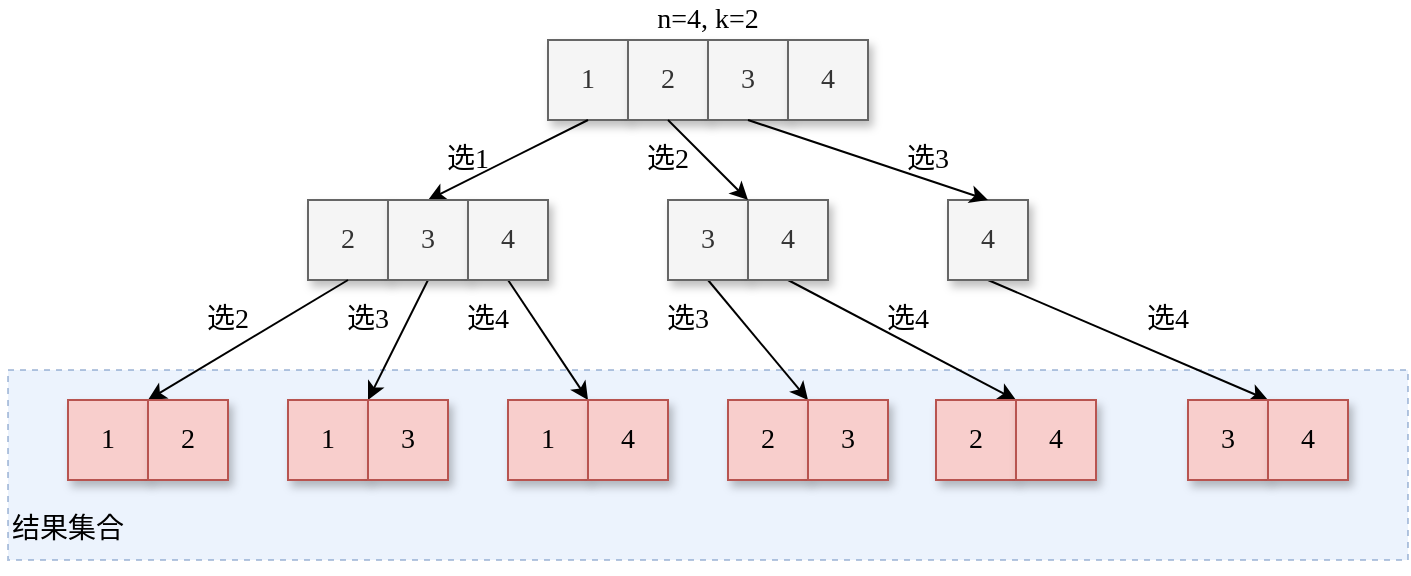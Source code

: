 <mxfile version="16.5.2" type="github">
  <diagram id="FwDB8a5TnerBLesVIJ4h" name="第 1 页">
    <mxGraphModel dx="1422" dy="762" grid="1" gridSize="10" guides="1" tooltips="1" connect="1" arrows="1" fold="1" page="1" pageScale="1" pageWidth="827" pageHeight="1169" background="#ffffff" math="0" shadow="0">
      <root>
        <mxCell id="0" />
        <mxCell id="1" parent="0" />
        <mxCell id="h1wrurm3pnkJPPi2ohvz-44" value="" style="rounded=0;whiteSpace=wrap;html=1;shadow=0;fontFamily=Comic Sans MS;fontSize=14;opacity=50;fillColor=#dae8fc;strokeColor=#6c8ebf;dashed=1;" vertex="1" parent="1">
          <mxGeometry x="70" y="245" width="700" height="95" as="geometry" />
        </mxCell>
        <mxCell id="h1wrurm3pnkJPPi2ohvz-1" value="&lt;font style=&quot;font-size: 14px&quot; face=&quot;Comic Sans MS&quot;&gt;1&lt;/font&gt;" style="rounded=0;whiteSpace=wrap;html=1;fillColor=#f5f5f5;fontColor=#333333;strokeColor=#666666;shadow=1;" vertex="1" parent="1">
          <mxGeometry x="340" y="80" width="40" height="40" as="geometry" />
        </mxCell>
        <mxCell id="h1wrurm3pnkJPPi2ohvz-2" value="&lt;font style=&quot;font-size: 14px&quot; face=&quot;Comic Sans MS&quot;&gt;2&lt;/font&gt;" style="rounded=0;whiteSpace=wrap;html=1;fillColor=#f5f5f5;fontColor=#333333;strokeColor=#666666;shadow=1;" vertex="1" parent="1">
          <mxGeometry x="380" y="80" width="40" height="40" as="geometry" />
        </mxCell>
        <mxCell id="h1wrurm3pnkJPPi2ohvz-3" value="&lt;font style=&quot;font-size: 14px&quot; face=&quot;Comic Sans MS&quot;&gt;3&lt;/font&gt;" style="rounded=0;whiteSpace=wrap;html=1;fillColor=#f5f5f5;fontColor=#333333;strokeColor=#666666;shadow=1;" vertex="1" parent="1">
          <mxGeometry x="420" y="80" width="40" height="40" as="geometry" />
        </mxCell>
        <mxCell id="h1wrurm3pnkJPPi2ohvz-4" value="&lt;font style=&quot;font-size: 14px&quot; face=&quot;Comic Sans MS&quot;&gt;4&lt;/font&gt;" style="rounded=0;whiteSpace=wrap;html=1;fillColor=#f5f5f5;fontColor=#333333;strokeColor=#666666;shadow=1;" vertex="1" parent="1">
          <mxGeometry x="460" y="80" width="40" height="40" as="geometry" />
        </mxCell>
        <mxCell id="h1wrurm3pnkJPPi2ohvz-5" value="" style="endArrow=classic;html=1;rounded=0;fontFamily=Comic Sans MS;fontSize=14;exitX=0.5;exitY=1;exitDx=0;exitDy=0;entryX=0.5;entryY=0;entryDx=0;entryDy=0;" edge="1" parent="1" source="h1wrurm3pnkJPPi2ohvz-1" target="h1wrurm3pnkJPPi2ohvz-7">
          <mxGeometry width="50" height="50" relative="1" as="geometry">
            <mxPoint x="410" y="250" as="sourcePoint" />
            <mxPoint x="300" y="160" as="targetPoint" />
          </mxGeometry>
        </mxCell>
        <mxCell id="h1wrurm3pnkJPPi2ohvz-6" value="&lt;font style=&quot;font-size: 14px&quot; face=&quot;Comic Sans MS&quot;&gt;2&lt;/font&gt;" style="rounded=0;whiteSpace=wrap;html=1;fillColor=#f5f5f5;fontColor=#333333;strokeColor=#666666;shadow=1;" vertex="1" parent="1">
          <mxGeometry x="220" y="160" width="40" height="40" as="geometry" />
        </mxCell>
        <mxCell id="h1wrurm3pnkJPPi2ohvz-19" style="rounded=0;orthogonalLoop=1;jettySize=auto;html=1;exitX=0.5;exitY=1;exitDx=0;exitDy=0;entryX=0;entryY=0;entryDx=0;entryDy=0;fontFamily=Comic Sans MS;fontSize=14;" edge="1" parent="1" source="h1wrurm3pnkJPPi2ohvz-7" target="h1wrurm3pnkJPPi2ohvz-18">
          <mxGeometry relative="1" as="geometry">
            <mxPoint x="340" y="200" as="sourcePoint" />
          </mxGeometry>
        </mxCell>
        <mxCell id="h1wrurm3pnkJPPi2ohvz-7" value="&lt;font style=&quot;font-size: 14px&quot; face=&quot;Comic Sans MS&quot;&gt;3&lt;/font&gt;" style="rounded=0;whiteSpace=wrap;html=1;fillColor=#f5f5f5;fontColor=#333333;strokeColor=#666666;shadow=1;" vertex="1" parent="1">
          <mxGeometry x="260" y="160" width="40" height="40" as="geometry" />
        </mxCell>
        <mxCell id="h1wrurm3pnkJPPi2ohvz-22" style="edgeStyle=none;rounded=0;orthogonalLoop=1;jettySize=auto;html=1;exitX=0.5;exitY=1;exitDx=0;exitDy=0;entryX=0;entryY=0;entryDx=0;entryDy=0;fontFamily=Comic Sans MS;fontSize=14;" edge="1" parent="1" source="h1wrurm3pnkJPPi2ohvz-8" target="h1wrurm3pnkJPPi2ohvz-21">
          <mxGeometry relative="1" as="geometry">
            <mxPoint x="380" y="200" as="sourcePoint" />
          </mxGeometry>
        </mxCell>
        <mxCell id="h1wrurm3pnkJPPi2ohvz-8" value="&lt;font style=&quot;font-size: 14px&quot; face=&quot;Comic Sans MS&quot;&gt;4&lt;/font&gt;" style="rounded=0;whiteSpace=wrap;html=1;fillColor=#f5f5f5;fontColor=#333333;strokeColor=#666666;shadow=1;" vertex="1" parent="1">
          <mxGeometry x="300" y="160" width="40" height="40" as="geometry" />
        </mxCell>
        <mxCell id="h1wrurm3pnkJPPi2ohvz-27" style="edgeStyle=none;rounded=0;orthogonalLoop=1;jettySize=auto;html=1;exitX=0.5;exitY=1;exitDx=0;exitDy=0;entryX=0;entryY=0;entryDx=0;entryDy=0;fontFamily=Comic Sans MS;fontSize=14;" edge="1" parent="1" source="h1wrurm3pnkJPPi2ohvz-9" target="h1wrurm3pnkJPPi2ohvz-24">
          <mxGeometry relative="1" as="geometry">
            <mxPoint x="480" y="200" as="sourcePoint" />
          </mxGeometry>
        </mxCell>
        <mxCell id="h1wrurm3pnkJPPi2ohvz-9" value="&lt;font style=&quot;font-size: 14px&quot; face=&quot;Comic Sans MS&quot;&gt;3&lt;/font&gt;" style="rounded=0;whiteSpace=wrap;html=1;fillColor=#f5f5f5;fontColor=#333333;strokeColor=#666666;shadow=1;" vertex="1" parent="1">
          <mxGeometry x="400" y="160" width="40" height="40" as="geometry" />
        </mxCell>
        <mxCell id="h1wrurm3pnkJPPi2ohvz-28" style="edgeStyle=none;rounded=0;orthogonalLoop=1;jettySize=auto;html=1;exitX=0.5;exitY=1;exitDx=0;exitDy=0;entryX=1;entryY=0;entryDx=0;entryDy=0;fontFamily=Comic Sans MS;fontSize=14;" edge="1" parent="1" source="h1wrurm3pnkJPPi2ohvz-10" target="h1wrurm3pnkJPPi2ohvz-25">
          <mxGeometry relative="1" as="geometry">
            <mxPoint x="520" y="200" as="sourcePoint" />
          </mxGeometry>
        </mxCell>
        <mxCell id="h1wrurm3pnkJPPi2ohvz-10" value="&lt;font style=&quot;font-size: 14px&quot; face=&quot;Comic Sans MS&quot;&gt;4&lt;/font&gt;" style="rounded=0;whiteSpace=wrap;html=1;fillColor=#f5f5f5;fontColor=#333333;strokeColor=#666666;shadow=1;" vertex="1" parent="1">
          <mxGeometry x="440" y="160" width="40" height="40" as="geometry" />
        </mxCell>
        <mxCell id="h1wrurm3pnkJPPi2ohvz-31" style="edgeStyle=none;rounded=0;orthogonalLoop=1;jettySize=auto;html=1;exitX=0.5;exitY=1;exitDx=0;exitDy=0;entryX=0;entryY=0;entryDx=0;entryDy=0;fontFamily=Comic Sans MS;fontSize=14;" edge="1" parent="1" source="h1wrurm3pnkJPPi2ohvz-11" target="h1wrurm3pnkJPPi2ohvz-30">
          <mxGeometry relative="1" as="geometry">
            <mxPoint x="620" y="200" as="sourcePoint" />
          </mxGeometry>
        </mxCell>
        <mxCell id="h1wrurm3pnkJPPi2ohvz-11" value="&lt;font style=&quot;font-size: 14px&quot; face=&quot;Comic Sans MS&quot;&gt;4&lt;/font&gt;" style="rounded=0;whiteSpace=wrap;html=1;fillColor=#f5f5f5;fontColor=#333333;strokeColor=#666666;shadow=1;" vertex="1" parent="1">
          <mxGeometry x="540" y="160" width="40" height="40" as="geometry" />
        </mxCell>
        <mxCell id="h1wrurm3pnkJPPi2ohvz-12" value="" style="endArrow=classic;html=1;rounded=0;fontFamily=Comic Sans MS;fontSize=14;exitX=0.5;exitY=1;exitDx=0;exitDy=0;entryX=1;entryY=0;entryDx=0;entryDy=0;" edge="1" parent="1" source="h1wrurm3pnkJPPi2ohvz-2" target="h1wrurm3pnkJPPi2ohvz-9">
          <mxGeometry width="50" height="50" relative="1" as="geometry">
            <mxPoint x="370" y="130" as="sourcePoint" />
            <mxPoint x="290" y="170" as="targetPoint" />
          </mxGeometry>
        </mxCell>
        <mxCell id="h1wrurm3pnkJPPi2ohvz-13" value="" style="endArrow=classic;html=1;rounded=0;fontFamily=Comic Sans MS;fontSize=14;exitX=0.5;exitY=1;exitDx=0;exitDy=0;entryX=0.5;entryY=0;entryDx=0;entryDy=0;" edge="1" parent="1" source="h1wrurm3pnkJPPi2ohvz-3" target="h1wrurm3pnkJPPi2ohvz-11">
          <mxGeometry width="50" height="50" relative="1" as="geometry">
            <mxPoint x="410" y="130" as="sourcePoint" />
            <mxPoint x="430" y="170" as="targetPoint" />
          </mxGeometry>
        </mxCell>
        <mxCell id="h1wrurm3pnkJPPi2ohvz-14" value="" style="endArrow=classic;html=1;rounded=0;fontFamily=Comic Sans MS;fontSize=14;exitX=0.5;exitY=1;exitDx=0;exitDy=0;entryX=0;entryY=0;entryDx=0;entryDy=0;" edge="1" parent="1" source="h1wrurm3pnkJPPi2ohvz-6" target="h1wrurm3pnkJPPi2ohvz-16">
          <mxGeometry width="50" height="50" relative="1" as="geometry">
            <mxPoint x="300" y="200" as="sourcePoint" />
            <mxPoint x="280" y="240" as="targetPoint" />
          </mxGeometry>
        </mxCell>
        <mxCell id="h1wrurm3pnkJPPi2ohvz-15" value="&lt;font style=&quot;font-size: 14px&quot; face=&quot;Comic Sans MS&quot;&gt;1&lt;/font&gt;" style="rounded=0;whiteSpace=wrap;html=1;fillColor=#f8cecc;strokeColor=#b85450;shadow=1;" vertex="1" parent="1">
          <mxGeometry x="100" y="260" width="40" height="40" as="geometry" />
        </mxCell>
        <mxCell id="h1wrurm3pnkJPPi2ohvz-16" value="&lt;font style=&quot;font-size: 14px&quot; face=&quot;Comic Sans MS&quot;&gt;2&lt;/font&gt;" style="rounded=0;whiteSpace=wrap;html=1;fillColor=#f8cecc;strokeColor=#b85450;shadow=1;" vertex="1" parent="1">
          <mxGeometry x="140" y="260" width="40" height="40" as="geometry" />
        </mxCell>
        <mxCell id="h1wrurm3pnkJPPi2ohvz-17" value="&lt;font style=&quot;font-size: 14px&quot; face=&quot;Comic Sans MS&quot;&gt;1&lt;/font&gt;" style="rounded=0;whiteSpace=wrap;html=1;fillColor=#f8cecc;strokeColor=#b85450;shadow=1;" vertex="1" parent="1">
          <mxGeometry x="210" y="260" width="40" height="40" as="geometry" />
        </mxCell>
        <mxCell id="h1wrurm3pnkJPPi2ohvz-18" value="&lt;font style=&quot;font-size: 14px&quot; face=&quot;Comic Sans MS&quot;&gt;3&lt;/font&gt;" style="rounded=0;whiteSpace=wrap;html=1;fillColor=#f8cecc;strokeColor=#b85450;shadow=1;" vertex="1" parent="1">
          <mxGeometry x="250" y="260" width="40" height="40" as="geometry" />
        </mxCell>
        <mxCell id="h1wrurm3pnkJPPi2ohvz-20" value="&lt;font style=&quot;font-size: 14px&quot; face=&quot;Comic Sans MS&quot;&gt;1&lt;/font&gt;" style="rounded=0;whiteSpace=wrap;html=1;fillColor=#f8cecc;strokeColor=#b85450;shadow=1;" vertex="1" parent="1">
          <mxGeometry x="320" y="260" width="40" height="40" as="geometry" />
        </mxCell>
        <mxCell id="h1wrurm3pnkJPPi2ohvz-21" value="&lt;font style=&quot;font-size: 14px&quot; face=&quot;Comic Sans MS&quot;&gt;4&lt;/font&gt;" style="rounded=0;whiteSpace=wrap;html=1;fillColor=#f8cecc;strokeColor=#b85450;shadow=1;" vertex="1" parent="1">
          <mxGeometry x="360" y="260" width="40" height="40" as="geometry" />
        </mxCell>
        <mxCell id="h1wrurm3pnkJPPi2ohvz-23" value="&lt;font style=&quot;font-size: 14px&quot; face=&quot;Comic Sans MS&quot;&gt;2&lt;/font&gt;" style="rounded=0;whiteSpace=wrap;html=1;fillColor=#f8cecc;strokeColor=#b85450;shadow=1;" vertex="1" parent="1">
          <mxGeometry x="430" y="260" width="40" height="40" as="geometry" />
        </mxCell>
        <mxCell id="h1wrurm3pnkJPPi2ohvz-24" value="&lt;font style=&quot;font-size: 14px&quot; face=&quot;Comic Sans MS&quot;&gt;3&lt;/font&gt;" style="rounded=0;whiteSpace=wrap;html=1;fillColor=#f8cecc;strokeColor=#b85450;shadow=1;" vertex="1" parent="1">
          <mxGeometry x="470" y="260" width="40" height="40" as="geometry" />
        </mxCell>
        <mxCell id="h1wrurm3pnkJPPi2ohvz-25" value="&lt;font style=&quot;font-size: 14px&quot; face=&quot;Comic Sans MS&quot;&gt;2&lt;/font&gt;" style="rounded=0;whiteSpace=wrap;html=1;fillColor=#f8cecc;strokeColor=#b85450;shadow=1;" vertex="1" parent="1">
          <mxGeometry x="534" y="260" width="40" height="40" as="geometry" />
        </mxCell>
        <mxCell id="h1wrurm3pnkJPPi2ohvz-26" value="&lt;font style=&quot;font-size: 14px&quot; face=&quot;Comic Sans MS&quot;&gt;4&lt;/font&gt;" style="rounded=0;whiteSpace=wrap;html=1;fillColor=#f8cecc;strokeColor=#b85450;shadow=1;" vertex="1" parent="1">
          <mxGeometry x="574" y="260" width="40" height="40" as="geometry" />
        </mxCell>
        <mxCell id="h1wrurm3pnkJPPi2ohvz-29" value="&lt;font style=&quot;font-size: 14px&quot; face=&quot;Comic Sans MS&quot;&gt;3&lt;/font&gt;" style="rounded=0;whiteSpace=wrap;html=1;fillColor=#f8cecc;strokeColor=#b85450;shadow=1;" vertex="1" parent="1">
          <mxGeometry x="660" y="260" width="40" height="40" as="geometry" />
        </mxCell>
        <mxCell id="h1wrurm3pnkJPPi2ohvz-30" value="&lt;font style=&quot;font-size: 14px&quot; face=&quot;Comic Sans MS&quot;&gt;4&lt;/font&gt;" style="rounded=0;whiteSpace=wrap;html=1;fillColor=#f8cecc;strokeColor=#b85450;shadow=1;" vertex="1" parent="1">
          <mxGeometry x="700" y="260" width="40" height="40" as="geometry" />
        </mxCell>
        <mxCell id="h1wrurm3pnkJPPi2ohvz-35" value="选1" style="text;html=1;strokeColor=none;fillColor=none;align=center;verticalAlign=middle;whiteSpace=wrap;rounded=0;shadow=1;fontFamily=Comic Sans MS;fontSize=14;" vertex="1" parent="1">
          <mxGeometry x="280" y="130" width="40" height="20" as="geometry" />
        </mxCell>
        <mxCell id="h1wrurm3pnkJPPi2ohvz-36" value="选2" style="text;html=1;strokeColor=none;fillColor=none;align=center;verticalAlign=middle;whiteSpace=wrap;rounded=0;shadow=1;fontFamily=Comic Sans MS;fontSize=14;" vertex="1" parent="1">
          <mxGeometry x="380" y="130" width="40" height="20" as="geometry" />
        </mxCell>
        <mxCell id="h1wrurm3pnkJPPi2ohvz-37" value="选3" style="text;html=1;strokeColor=none;fillColor=none;align=center;verticalAlign=middle;whiteSpace=wrap;rounded=0;shadow=1;fontFamily=Comic Sans MS;fontSize=14;" vertex="1" parent="1">
          <mxGeometry x="510" y="130" width="40" height="20" as="geometry" />
        </mxCell>
        <mxCell id="h1wrurm3pnkJPPi2ohvz-38" value="选2" style="text;html=1;strokeColor=none;fillColor=none;align=center;verticalAlign=middle;whiteSpace=wrap;rounded=0;shadow=1;fontFamily=Comic Sans MS;fontSize=14;" vertex="1" parent="1">
          <mxGeometry x="160" y="210" width="40" height="20" as="geometry" />
        </mxCell>
        <mxCell id="h1wrurm3pnkJPPi2ohvz-39" value="选3" style="text;html=1;strokeColor=none;fillColor=none;align=center;verticalAlign=middle;whiteSpace=wrap;rounded=0;shadow=1;fontFamily=Comic Sans MS;fontSize=14;" vertex="1" parent="1">
          <mxGeometry x="230" y="210" width="40" height="20" as="geometry" />
        </mxCell>
        <mxCell id="h1wrurm3pnkJPPi2ohvz-40" value="选4" style="text;html=1;strokeColor=none;fillColor=none;align=center;verticalAlign=middle;whiteSpace=wrap;rounded=0;shadow=1;fontFamily=Comic Sans MS;fontSize=14;" vertex="1" parent="1">
          <mxGeometry x="290" y="210" width="40" height="20" as="geometry" />
        </mxCell>
        <mxCell id="h1wrurm3pnkJPPi2ohvz-41" value="选3" style="text;html=1;strokeColor=none;fillColor=none;align=center;verticalAlign=middle;whiteSpace=wrap;rounded=0;shadow=1;fontFamily=Comic Sans MS;fontSize=14;" vertex="1" parent="1">
          <mxGeometry x="390" y="210" width="40" height="20" as="geometry" />
        </mxCell>
        <mxCell id="h1wrurm3pnkJPPi2ohvz-42" value="选4" style="text;html=1;strokeColor=none;fillColor=none;align=center;verticalAlign=middle;whiteSpace=wrap;rounded=0;shadow=1;fontFamily=Comic Sans MS;fontSize=14;" vertex="1" parent="1">
          <mxGeometry x="500" y="210" width="40" height="20" as="geometry" />
        </mxCell>
        <mxCell id="h1wrurm3pnkJPPi2ohvz-43" value="选4" style="text;html=1;strokeColor=none;fillColor=none;align=center;verticalAlign=middle;whiteSpace=wrap;rounded=0;shadow=1;fontFamily=Comic Sans MS;fontSize=14;" vertex="1" parent="1">
          <mxGeometry x="630" y="210" width="40" height="20" as="geometry" />
        </mxCell>
        <mxCell id="h1wrurm3pnkJPPi2ohvz-45" value="结果集合" style="text;html=1;strokeColor=none;fillColor=none;align=center;verticalAlign=middle;whiteSpace=wrap;rounded=0;shadow=1;fontFamily=Comic Sans MS;fontSize=14;opacity=50;" vertex="1" parent="1">
          <mxGeometry x="70" y="310" width="60" height="30" as="geometry" />
        </mxCell>
        <mxCell id="h1wrurm3pnkJPPi2ohvz-46" value="n=4, k=2" style="text;html=1;strokeColor=none;fillColor=none;align=center;verticalAlign=middle;whiteSpace=wrap;rounded=0;shadow=0;dashed=1;fontFamily=Comic Sans MS;fontSize=14;opacity=50;" vertex="1" parent="1">
          <mxGeometry x="340" y="60" width="160" height="20" as="geometry" />
        </mxCell>
      </root>
    </mxGraphModel>
  </diagram>
</mxfile>
